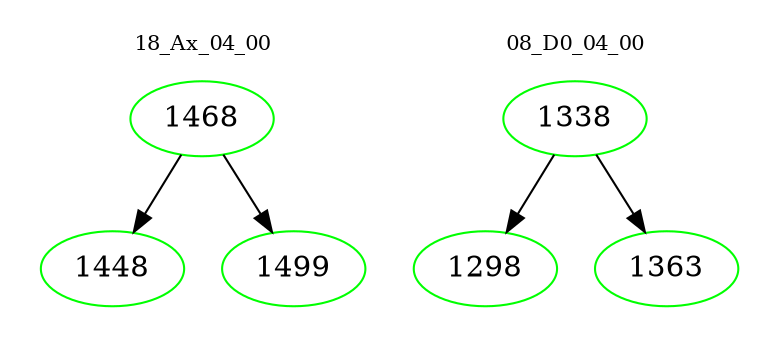 digraph{
subgraph cluster_0 {
color = white
label = "18_Ax_04_00";
fontsize=10;
T0_1468 [label="1468", color="green"]
T0_1468 -> T0_1448 [color="black"]
T0_1448 [label="1448", color="green"]
T0_1468 -> T0_1499 [color="black"]
T0_1499 [label="1499", color="green"]
}
subgraph cluster_1 {
color = white
label = "08_D0_04_00";
fontsize=10;
T1_1338 [label="1338", color="green"]
T1_1338 -> T1_1298 [color="black"]
T1_1298 [label="1298", color="green"]
T1_1338 -> T1_1363 [color="black"]
T1_1363 [label="1363", color="green"]
}
}
